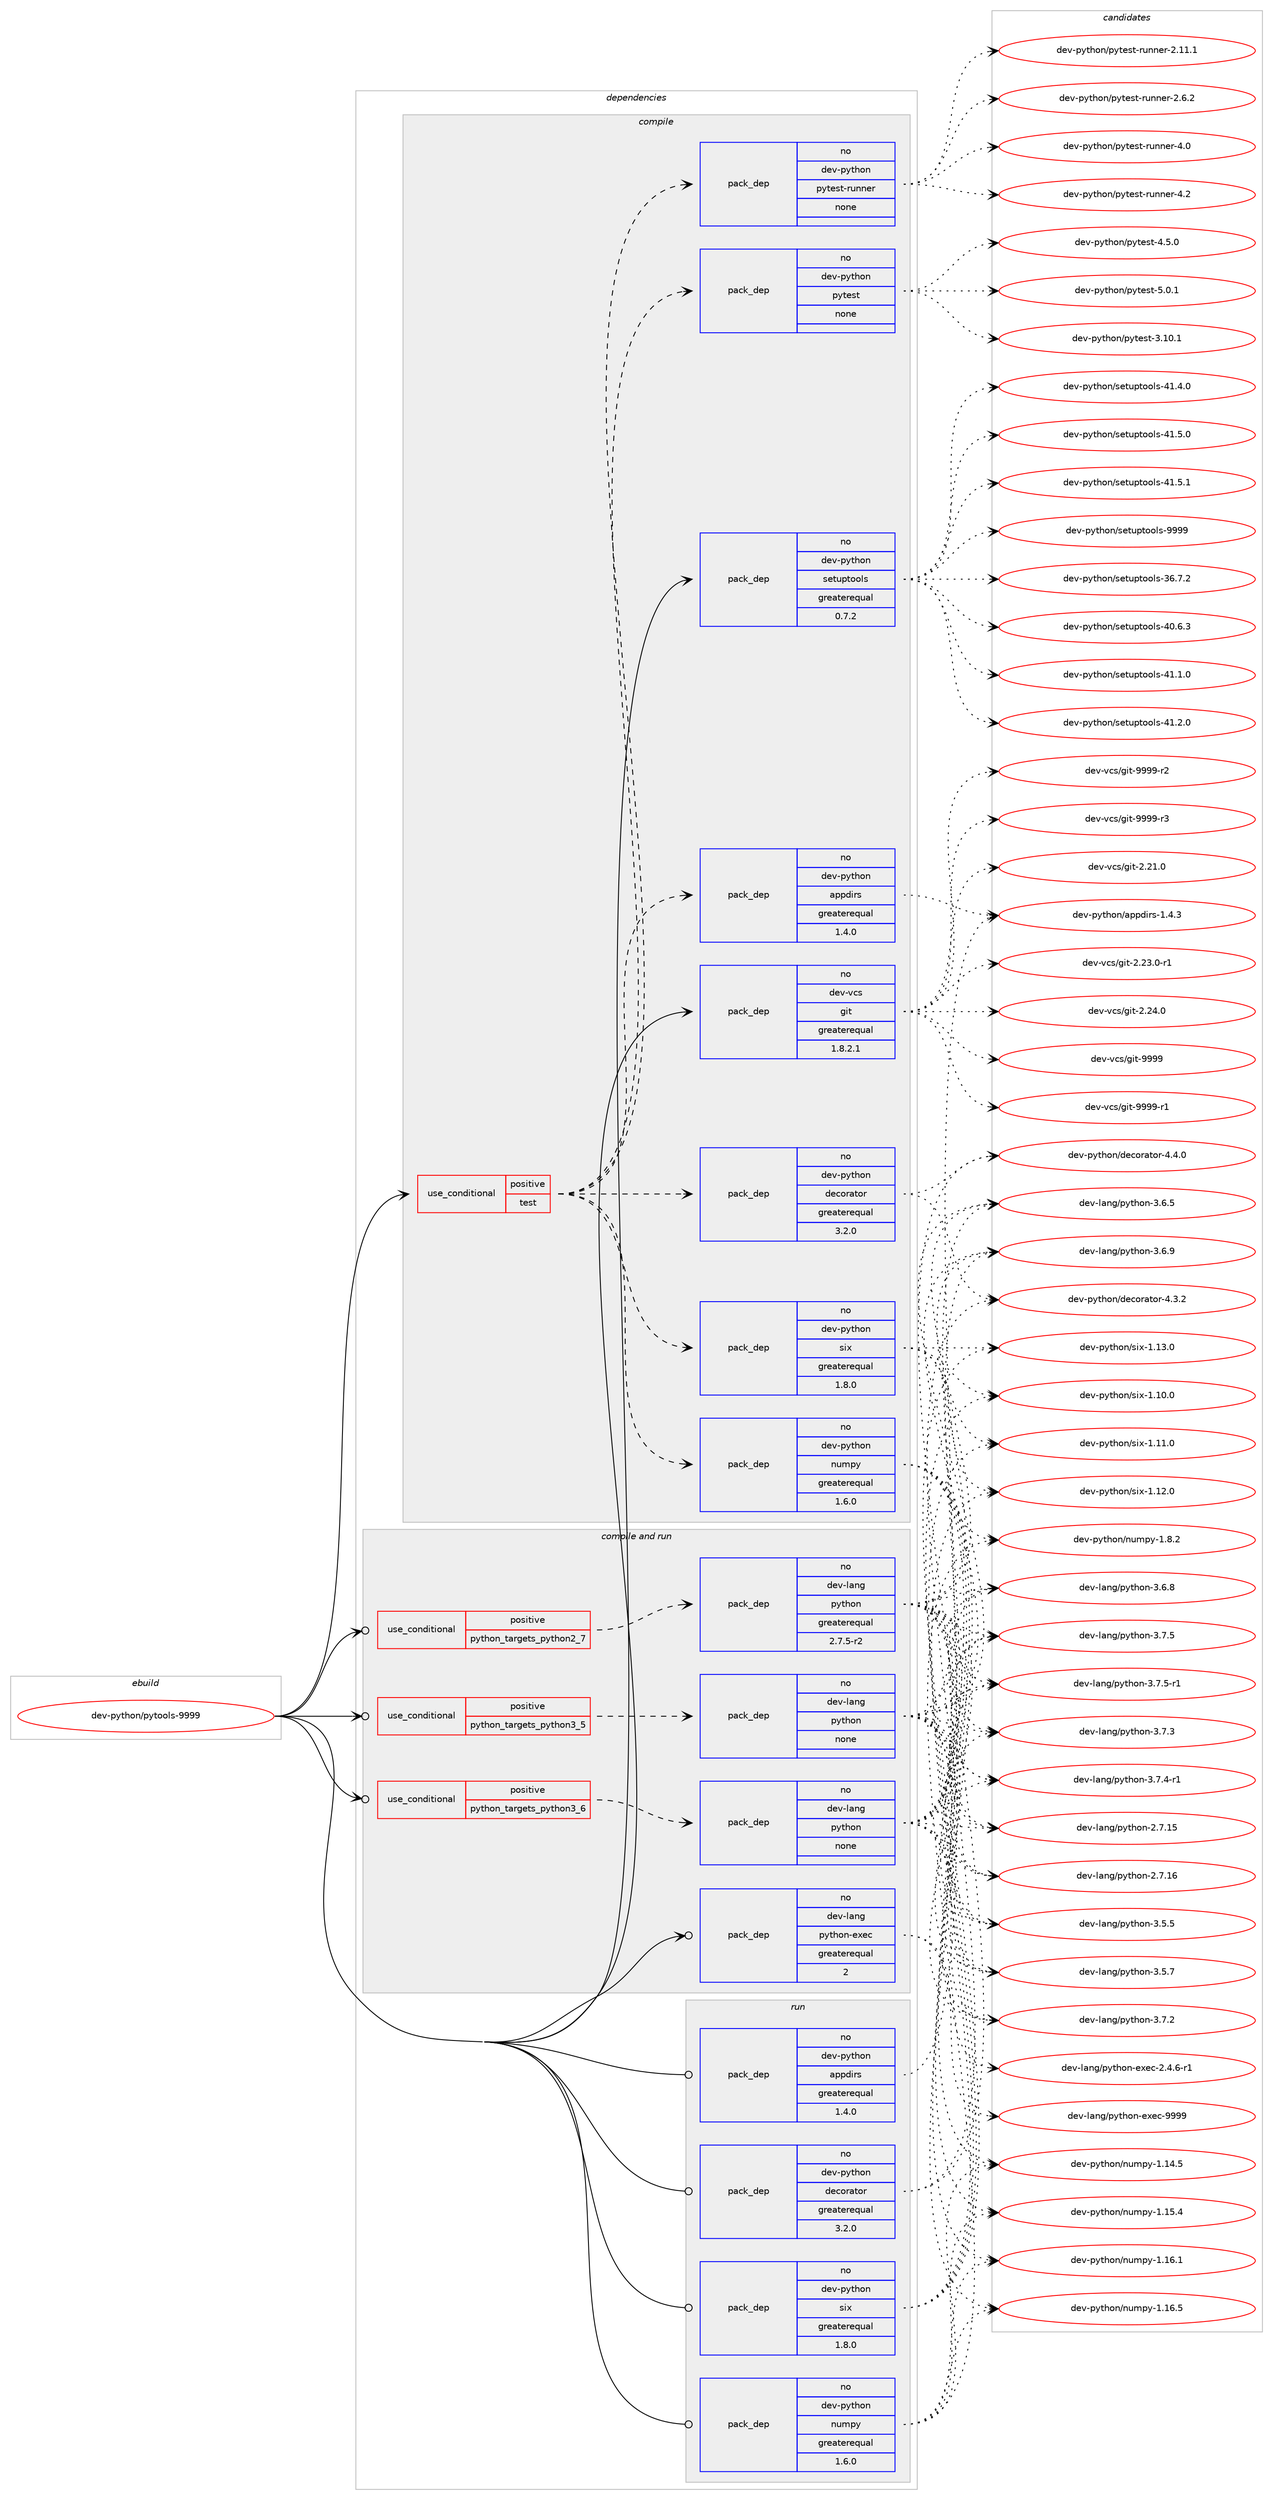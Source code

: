 digraph prolog {

# *************
# Graph options
# *************

newrank=true;
concentrate=true;
compound=true;
graph [rankdir=LR,fontname=Helvetica,fontsize=10,ranksep=1.5];#, ranksep=2.5, nodesep=0.2];
edge  [arrowhead=vee];
node  [fontname=Helvetica,fontsize=10];

# **********
# The ebuild
# **********

subgraph cluster_leftcol {
color=gray;
rank=same;
label=<<i>ebuild</i>>;
id [label="dev-python/pytools-9999", color=red, width=4, href="../dev-python/pytools-9999.svg"];
}

# ****************
# The dependencies
# ****************

subgraph cluster_midcol {
color=gray;
label=<<i>dependencies</i>>;
subgraph cluster_compile {
fillcolor="#eeeeee";
style=filled;
label=<<i>compile</i>>;
subgraph cond148091 {
dependency633567 [label=<<TABLE BORDER="0" CELLBORDER="1" CELLSPACING="0" CELLPADDING="4"><TR><TD ROWSPAN="3" CELLPADDING="10">use_conditional</TD></TR><TR><TD>positive</TD></TR><TR><TD>test</TD></TR></TABLE>>, shape=none, color=red];
subgraph pack473603 {
dependency633568 [label=<<TABLE BORDER="0" CELLBORDER="1" CELLSPACING="0" CELLPADDING="4" WIDTH="220"><TR><TD ROWSPAN="6" CELLPADDING="30">pack_dep</TD></TR><TR><TD WIDTH="110">no</TD></TR><TR><TD>dev-python</TD></TR><TR><TD>appdirs</TD></TR><TR><TD>greaterequal</TD></TR><TR><TD>1.4.0</TD></TR></TABLE>>, shape=none, color=blue];
}
dependency633567:e -> dependency633568:w [weight=20,style="dashed",arrowhead="vee"];
subgraph pack473604 {
dependency633569 [label=<<TABLE BORDER="0" CELLBORDER="1" CELLSPACING="0" CELLPADDING="4" WIDTH="220"><TR><TD ROWSPAN="6" CELLPADDING="30">pack_dep</TD></TR><TR><TD WIDTH="110">no</TD></TR><TR><TD>dev-python</TD></TR><TR><TD>decorator</TD></TR><TR><TD>greaterequal</TD></TR><TR><TD>3.2.0</TD></TR></TABLE>>, shape=none, color=blue];
}
dependency633567:e -> dependency633569:w [weight=20,style="dashed",arrowhead="vee"];
subgraph pack473605 {
dependency633570 [label=<<TABLE BORDER="0" CELLBORDER="1" CELLSPACING="0" CELLPADDING="4" WIDTH="220"><TR><TD ROWSPAN="6" CELLPADDING="30">pack_dep</TD></TR><TR><TD WIDTH="110">no</TD></TR><TR><TD>dev-python</TD></TR><TR><TD>numpy</TD></TR><TR><TD>greaterequal</TD></TR><TR><TD>1.6.0</TD></TR></TABLE>>, shape=none, color=blue];
}
dependency633567:e -> dependency633570:w [weight=20,style="dashed",arrowhead="vee"];
subgraph pack473606 {
dependency633571 [label=<<TABLE BORDER="0" CELLBORDER="1" CELLSPACING="0" CELLPADDING="4" WIDTH="220"><TR><TD ROWSPAN="6" CELLPADDING="30">pack_dep</TD></TR><TR><TD WIDTH="110">no</TD></TR><TR><TD>dev-python</TD></TR><TR><TD>six</TD></TR><TR><TD>greaterequal</TD></TR><TR><TD>1.8.0</TD></TR></TABLE>>, shape=none, color=blue];
}
dependency633567:e -> dependency633571:w [weight=20,style="dashed",arrowhead="vee"];
subgraph pack473607 {
dependency633572 [label=<<TABLE BORDER="0" CELLBORDER="1" CELLSPACING="0" CELLPADDING="4" WIDTH="220"><TR><TD ROWSPAN="6" CELLPADDING="30">pack_dep</TD></TR><TR><TD WIDTH="110">no</TD></TR><TR><TD>dev-python</TD></TR><TR><TD>pytest</TD></TR><TR><TD>none</TD></TR><TR><TD></TD></TR></TABLE>>, shape=none, color=blue];
}
dependency633567:e -> dependency633572:w [weight=20,style="dashed",arrowhead="vee"];
subgraph pack473608 {
dependency633573 [label=<<TABLE BORDER="0" CELLBORDER="1" CELLSPACING="0" CELLPADDING="4" WIDTH="220"><TR><TD ROWSPAN="6" CELLPADDING="30">pack_dep</TD></TR><TR><TD WIDTH="110">no</TD></TR><TR><TD>dev-python</TD></TR><TR><TD>pytest-runner</TD></TR><TR><TD>none</TD></TR><TR><TD></TD></TR></TABLE>>, shape=none, color=blue];
}
dependency633567:e -> dependency633573:w [weight=20,style="dashed",arrowhead="vee"];
}
id:e -> dependency633567:w [weight=20,style="solid",arrowhead="vee"];
subgraph pack473609 {
dependency633574 [label=<<TABLE BORDER="0" CELLBORDER="1" CELLSPACING="0" CELLPADDING="4" WIDTH="220"><TR><TD ROWSPAN="6" CELLPADDING="30">pack_dep</TD></TR><TR><TD WIDTH="110">no</TD></TR><TR><TD>dev-python</TD></TR><TR><TD>setuptools</TD></TR><TR><TD>greaterequal</TD></TR><TR><TD>0.7.2</TD></TR></TABLE>>, shape=none, color=blue];
}
id:e -> dependency633574:w [weight=20,style="solid",arrowhead="vee"];
subgraph pack473610 {
dependency633575 [label=<<TABLE BORDER="0" CELLBORDER="1" CELLSPACING="0" CELLPADDING="4" WIDTH="220"><TR><TD ROWSPAN="6" CELLPADDING="30">pack_dep</TD></TR><TR><TD WIDTH="110">no</TD></TR><TR><TD>dev-vcs</TD></TR><TR><TD>git</TD></TR><TR><TD>greaterequal</TD></TR><TR><TD>1.8.2.1</TD></TR></TABLE>>, shape=none, color=blue];
}
id:e -> dependency633575:w [weight=20,style="solid",arrowhead="vee"];
}
subgraph cluster_compileandrun {
fillcolor="#eeeeee";
style=filled;
label=<<i>compile and run</i>>;
subgraph cond148092 {
dependency633576 [label=<<TABLE BORDER="0" CELLBORDER="1" CELLSPACING="0" CELLPADDING="4"><TR><TD ROWSPAN="3" CELLPADDING="10">use_conditional</TD></TR><TR><TD>positive</TD></TR><TR><TD>python_targets_python2_7</TD></TR></TABLE>>, shape=none, color=red];
subgraph pack473611 {
dependency633577 [label=<<TABLE BORDER="0" CELLBORDER="1" CELLSPACING="0" CELLPADDING="4" WIDTH="220"><TR><TD ROWSPAN="6" CELLPADDING="30">pack_dep</TD></TR><TR><TD WIDTH="110">no</TD></TR><TR><TD>dev-lang</TD></TR><TR><TD>python</TD></TR><TR><TD>greaterequal</TD></TR><TR><TD>2.7.5-r2</TD></TR></TABLE>>, shape=none, color=blue];
}
dependency633576:e -> dependency633577:w [weight=20,style="dashed",arrowhead="vee"];
}
id:e -> dependency633576:w [weight=20,style="solid",arrowhead="odotvee"];
subgraph cond148093 {
dependency633578 [label=<<TABLE BORDER="0" CELLBORDER="1" CELLSPACING="0" CELLPADDING="4"><TR><TD ROWSPAN="3" CELLPADDING="10">use_conditional</TD></TR><TR><TD>positive</TD></TR><TR><TD>python_targets_python3_5</TD></TR></TABLE>>, shape=none, color=red];
subgraph pack473612 {
dependency633579 [label=<<TABLE BORDER="0" CELLBORDER="1" CELLSPACING="0" CELLPADDING="4" WIDTH="220"><TR><TD ROWSPAN="6" CELLPADDING="30">pack_dep</TD></TR><TR><TD WIDTH="110">no</TD></TR><TR><TD>dev-lang</TD></TR><TR><TD>python</TD></TR><TR><TD>none</TD></TR><TR><TD></TD></TR></TABLE>>, shape=none, color=blue];
}
dependency633578:e -> dependency633579:w [weight=20,style="dashed",arrowhead="vee"];
}
id:e -> dependency633578:w [weight=20,style="solid",arrowhead="odotvee"];
subgraph cond148094 {
dependency633580 [label=<<TABLE BORDER="0" CELLBORDER="1" CELLSPACING="0" CELLPADDING="4"><TR><TD ROWSPAN="3" CELLPADDING="10">use_conditional</TD></TR><TR><TD>positive</TD></TR><TR><TD>python_targets_python3_6</TD></TR></TABLE>>, shape=none, color=red];
subgraph pack473613 {
dependency633581 [label=<<TABLE BORDER="0" CELLBORDER="1" CELLSPACING="0" CELLPADDING="4" WIDTH="220"><TR><TD ROWSPAN="6" CELLPADDING="30">pack_dep</TD></TR><TR><TD WIDTH="110">no</TD></TR><TR><TD>dev-lang</TD></TR><TR><TD>python</TD></TR><TR><TD>none</TD></TR><TR><TD></TD></TR></TABLE>>, shape=none, color=blue];
}
dependency633580:e -> dependency633581:w [weight=20,style="dashed",arrowhead="vee"];
}
id:e -> dependency633580:w [weight=20,style="solid",arrowhead="odotvee"];
subgraph pack473614 {
dependency633582 [label=<<TABLE BORDER="0" CELLBORDER="1" CELLSPACING="0" CELLPADDING="4" WIDTH="220"><TR><TD ROWSPAN="6" CELLPADDING="30">pack_dep</TD></TR><TR><TD WIDTH="110">no</TD></TR><TR><TD>dev-lang</TD></TR><TR><TD>python-exec</TD></TR><TR><TD>greaterequal</TD></TR><TR><TD>2</TD></TR></TABLE>>, shape=none, color=blue];
}
id:e -> dependency633582:w [weight=20,style="solid",arrowhead="odotvee"];
}
subgraph cluster_run {
fillcolor="#eeeeee";
style=filled;
label=<<i>run</i>>;
subgraph pack473615 {
dependency633583 [label=<<TABLE BORDER="0" CELLBORDER="1" CELLSPACING="0" CELLPADDING="4" WIDTH="220"><TR><TD ROWSPAN="6" CELLPADDING="30">pack_dep</TD></TR><TR><TD WIDTH="110">no</TD></TR><TR><TD>dev-python</TD></TR><TR><TD>appdirs</TD></TR><TR><TD>greaterequal</TD></TR><TR><TD>1.4.0</TD></TR></TABLE>>, shape=none, color=blue];
}
id:e -> dependency633583:w [weight=20,style="solid",arrowhead="odot"];
subgraph pack473616 {
dependency633584 [label=<<TABLE BORDER="0" CELLBORDER="1" CELLSPACING="0" CELLPADDING="4" WIDTH="220"><TR><TD ROWSPAN="6" CELLPADDING="30">pack_dep</TD></TR><TR><TD WIDTH="110">no</TD></TR><TR><TD>dev-python</TD></TR><TR><TD>decorator</TD></TR><TR><TD>greaterequal</TD></TR><TR><TD>3.2.0</TD></TR></TABLE>>, shape=none, color=blue];
}
id:e -> dependency633584:w [weight=20,style="solid",arrowhead="odot"];
subgraph pack473617 {
dependency633585 [label=<<TABLE BORDER="0" CELLBORDER="1" CELLSPACING="0" CELLPADDING="4" WIDTH="220"><TR><TD ROWSPAN="6" CELLPADDING="30">pack_dep</TD></TR><TR><TD WIDTH="110">no</TD></TR><TR><TD>dev-python</TD></TR><TR><TD>numpy</TD></TR><TR><TD>greaterequal</TD></TR><TR><TD>1.6.0</TD></TR></TABLE>>, shape=none, color=blue];
}
id:e -> dependency633585:w [weight=20,style="solid",arrowhead="odot"];
subgraph pack473618 {
dependency633586 [label=<<TABLE BORDER="0" CELLBORDER="1" CELLSPACING="0" CELLPADDING="4" WIDTH="220"><TR><TD ROWSPAN="6" CELLPADDING="30">pack_dep</TD></TR><TR><TD WIDTH="110">no</TD></TR><TR><TD>dev-python</TD></TR><TR><TD>six</TD></TR><TR><TD>greaterequal</TD></TR><TR><TD>1.8.0</TD></TR></TABLE>>, shape=none, color=blue];
}
id:e -> dependency633586:w [weight=20,style="solid",arrowhead="odot"];
}
}

# **************
# The candidates
# **************

subgraph cluster_choices {
rank=same;
color=gray;
label=<<i>candidates</i>>;

subgraph choice473603 {
color=black;
nodesep=1;
choice100101118451121211161041111104797112112100105114115454946524651 [label="dev-python/appdirs-1.4.3", color=red, width=4,href="../dev-python/appdirs-1.4.3.svg"];
dependency633568:e -> choice100101118451121211161041111104797112112100105114115454946524651:w [style=dotted,weight="100"];
}
subgraph choice473604 {
color=black;
nodesep=1;
choice10010111845112121116104111110471001019911111497116111114455246514650 [label="dev-python/decorator-4.3.2", color=red, width=4,href="../dev-python/decorator-4.3.2.svg"];
choice10010111845112121116104111110471001019911111497116111114455246524648 [label="dev-python/decorator-4.4.0", color=red, width=4,href="../dev-python/decorator-4.4.0.svg"];
dependency633569:e -> choice10010111845112121116104111110471001019911111497116111114455246514650:w [style=dotted,weight="100"];
dependency633569:e -> choice10010111845112121116104111110471001019911111497116111114455246524648:w [style=dotted,weight="100"];
}
subgraph choice473605 {
color=black;
nodesep=1;
choice100101118451121211161041111104711011710911212145494649524653 [label="dev-python/numpy-1.14.5", color=red, width=4,href="../dev-python/numpy-1.14.5.svg"];
choice100101118451121211161041111104711011710911212145494649534652 [label="dev-python/numpy-1.15.4", color=red, width=4,href="../dev-python/numpy-1.15.4.svg"];
choice100101118451121211161041111104711011710911212145494649544649 [label="dev-python/numpy-1.16.1", color=red, width=4,href="../dev-python/numpy-1.16.1.svg"];
choice100101118451121211161041111104711011710911212145494649544653 [label="dev-python/numpy-1.16.5", color=red, width=4,href="../dev-python/numpy-1.16.5.svg"];
choice1001011184511212111610411111047110117109112121454946564650 [label="dev-python/numpy-1.8.2", color=red, width=4,href="../dev-python/numpy-1.8.2.svg"];
dependency633570:e -> choice100101118451121211161041111104711011710911212145494649524653:w [style=dotted,weight="100"];
dependency633570:e -> choice100101118451121211161041111104711011710911212145494649534652:w [style=dotted,weight="100"];
dependency633570:e -> choice100101118451121211161041111104711011710911212145494649544649:w [style=dotted,weight="100"];
dependency633570:e -> choice100101118451121211161041111104711011710911212145494649544653:w [style=dotted,weight="100"];
dependency633570:e -> choice1001011184511212111610411111047110117109112121454946564650:w [style=dotted,weight="100"];
}
subgraph choice473606 {
color=black;
nodesep=1;
choice100101118451121211161041111104711510512045494649484648 [label="dev-python/six-1.10.0", color=red, width=4,href="../dev-python/six-1.10.0.svg"];
choice100101118451121211161041111104711510512045494649494648 [label="dev-python/six-1.11.0", color=red, width=4,href="../dev-python/six-1.11.0.svg"];
choice100101118451121211161041111104711510512045494649504648 [label="dev-python/six-1.12.0", color=red, width=4,href="../dev-python/six-1.12.0.svg"];
choice100101118451121211161041111104711510512045494649514648 [label="dev-python/six-1.13.0", color=red, width=4,href="../dev-python/six-1.13.0.svg"];
dependency633571:e -> choice100101118451121211161041111104711510512045494649484648:w [style=dotted,weight="100"];
dependency633571:e -> choice100101118451121211161041111104711510512045494649494648:w [style=dotted,weight="100"];
dependency633571:e -> choice100101118451121211161041111104711510512045494649504648:w [style=dotted,weight="100"];
dependency633571:e -> choice100101118451121211161041111104711510512045494649514648:w [style=dotted,weight="100"];
}
subgraph choice473607 {
color=black;
nodesep=1;
choice100101118451121211161041111104711212111610111511645514649484649 [label="dev-python/pytest-3.10.1", color=red, width=4,href="../dev-python/pytest-3.10.1.svg"];
choice1001011184511212111610411111047112121116101115116455246534648 [label="dev-python/pytest-4.5.0", color=red, width=4,href="../dev-python/pytest-4.5.0.svg"];
choice1001011184511212111610411111047112121116101115116455346484649 [label="dev-python/pytest-5.0.1", color=red, width=4,href="../dev-python/pytest-5.0.1.svg"];
dependency633572:e -> choice100101118451121211161041111104711212111610111511645514649484649:w [style=dotted,weight="100"];
dependency633572:e -> choice1001011184511212111610411111047112121116101115116455246534648:w [style=dotted,weight="100"];
dependency633572:e -> choice1001011184511212111610411111047112121116101115116455346484649:w [style=dotted,weight="100"];
}
subgraph choice473608 {
color=black;
nodesep=1;
choice10010111845112121116104111110471121211161011151164511411711011010111445504649494649 [label="dev-python/pytest-runner-2.11.1", color=red, width=4,href="../dev-python/pytest-runner-2.11.1.svg"];
choice100101118451121211161041111104711212111610111511645114117110110101114455046544650 [label="dev-python/pytest-runner-2.6.2", color=red, width=4,href="../dev-python/pytest-runner-2.6.2.svg"];
choice10010111845112121116104111110471121211161011151164511411711011010111445524648 [label="dev-python/pytest-runner-4.0", color=red, width=4,href="../dev-python/pytest-runner-4.0.svg"];
choice10010111845112121116104111110471121211161011151164511411711011010111445524650 [label="dev-python/pytest-runner-4.2", color=red, width=4,href="../dev-python/pytest-runner-4.2.svg"];
dependency633573:e -> choice10010111845112121116104111110471121211161011151164511411711011010111445504649494649:w [style=dotted,weight="100"];
dependency633573:e -> choice100101118451121211161041111104711212111610111511645114117110110101114455046544650:w [style=dotted,weight="100"];
dependency633573:e -> choice10010111845112121116104111110471121211161011151164511411711011010111445524648:w [style=dotted,weight="100"];
dependency633573:e -> choice10010111845112121116104111110471121211161011151164511411711011010111445524650:w [style=dotted,weight="100"];
}
subgraph choice473609 {
color=black;
nodesep=1;
choice100101118451121211161041111104711510111611711211611111110811545515446554650 [label="dev-python/setuptools-36.7.2", color=red, width=4,href="../dev-python/setuptools-36.7.2.svg"];
choice100101118451121211161041111104711510111611711211611111110811545524846544651 [label="dev-python/setuptools-40.6.3", color=red, width=4,href="../dev-python/setuptools-40.6.3.svg"];
choice100101118451121211161041111104711510111611711211611111110811545524946494648 [label="dev-python/setuptools-41.1.0", color=red, width=4,href="../dev-python/setuptools-41.1.0.svg"];
choice100101118451121211161041111104711510111611711211611111110811545524946504648 [label="dev-python/setuptools-41.2.0", color=red, width=4,href="../dev-python/setuptools-41.2.0.svg"];
choice100101118451121211161041111104711510111611711211611111110811545524946524648 [label="dev-python/setuptools-41.4.0", color=red, width=4,href="../dev-python/setuptools-41.4.0.svg"];
choice100101118451121211161041111104711510111611711211611111110811545524946534648 [label="dev-python/setuptools-41.5.0", color=red, width=4,href="../dev-python/setuptools-41.5.0.svg"];
choice100101118451121211161041111104711510111611711211611111110811545524946534649 [label="dev-python/setuptools-41.5.1", color=red, width=4,href="../dev-python/setuptools-41.5.1.svg"];
choice10010111845112121116104111110471151011161171121161111111081154557575757 [label="dev-python/setuptools-9999", color=red, width=4,href="../dev-python/setuptools-9999.svg"];
dependency633574:e -> choice100101118451121211161041111104711510111611711211611111110811545515446554650:w [style=dotted,weight="100"];
dependency633574:e -> choice100101118451121211161041111104711510111611711211611111110811545524846544651:w [style=dotted,weight="100"];
dependency633574:e -> choice100101118451121211161041111104711510111611711211611111110811545524946494648:w [style=dotted,weight="100"];
dependency633574:e -> choice100101118451121211161041111104711510111611711211611111110811545524946504648:w [style=dotted,weight="100"];
dependency633574:e -> choice100101118451121211161041111104711510111611711211611111110811545524946524648:w [style=dotted,weight="100"];
dependency633574:e -> choice100101118451121211161041111104711510111611711211611111110811545524946534648:w [style=dotted,weight="100"];
dependency633574:e -> choice100101118451121211161041111104711510111611711211611111110811545524946534649:w [style=dotted,weight="100"];
dependency633574:e -> choice10010111845112121116104111110471151011161171121161111111081154557575757:w [style=dotted,weight="100"];
}
subgraph choice473610 {
color=black;
nodesep=1;
choice10010111845118991154710310511645504650494648 [label="dev-vcs/git-2.21.0", color=red, width=4,href="../dev-vcs/git-2.21.0.svg"];
choice100101118451189911547103105116455046505146484511449 [label="dev-vcs/git-2.23.0-r1", color=red, width=4,href="../dev-vcs/git-2.23.0-r1.svg"];
choice10010111845118991154710310511645504650524648 [label="dev-vcs/git-2.24.0", color=red, width=4,href="../dev-vcs/git-2.24.0.svg"];
choice1001011184511899115471031051164557575757 [label="dev-vcs/git-9999", color=red, width=4,href="../dev-vcs/git-9999.svg"];
choice10010111845118991154710310511645575757574511449 [label="dev-vcs/git-9999-r1", color=red, width=4,href="../dev-vcs/git-9999-r1.svg"];
choice10010111845118991154710310511645575757574511450 [label="dev-vcs/git-9999-r2", color=red, width=4,href="../dev-vcs/git-9999-r2.svg"];
choice10010111845118991154710310511645575757574511451 [label="dev-vcs/git-9999-r3", color=red, width=4,href="../dev-vcs/git-9999-r3.svg"];
dependency633575:e -> choice10010111845118991154710310511645504650494648:w [style=dotted,weight="100"];
dependency633575:e -> choice100101118451189911547103105116455046505146484511449:w [style=dotted,weight="100"];
dependency633575:e -> choice10010111845118991154710310511645504650524648:w [style=dotted,weight="100"];
dependency633575:e -> choice1001011184511899115471031051164557575757:w [style=dotted,weight="100"];
dependency633575:e -> choice10010111845118991154710310511645575757574511449:w [style=dotted,weight="100"];
dependency633575:e -> choice10010111845118991154710310511645575757574511450:w [style=dotted,weight="100"];
dependency633575:e -> choice10010111845118991154710310511645575757574511451:w [style=dotted,weight="100"];
}
subgraph choice473611 {
color=black;
nodesep=1;
choice10010111845108971101034711212111610411111045504655464953 [label="dev-lang/python-2.7.15", color=red, width=4,href="../dev-lang/python-2.7.15.svg"];
choice10010111845108971101034711212111610411111045504655464954 [label="dev-lang/python-2.7.16", color=red, width=4,href="../dev-lang/python-2.7.16.svg"];
choice100101118451089711010347112121116104111110455146534653 [label="dev-lang/python-3.5.5", color=red, width=4,href="../dev-lang/python-3.5.5.svg"];
choice100101118451089711010347112121116104111110455146534655 [label="dev-lang/python-3.5.7", color=red, width=4,href="../dev-lang/python-3.5.7.svg"];
choice100101118451089711010347112121116104111110455146544653 [label="dev-lang/python-3.6.5", color=red, width=4,href="../dev-lang/python-3.6.5.svg"];
choice100101118451089711010347112121116104111110455146544656 [label="dev-lang/python-3.6.8", color=red, width=4,href="../dev-lang/python-3.6.8.svg"];
choice100101118451089711010347112121116104111110455146544657 [label="dev-lang/python-3.6.9", color=red, width=4,href="../dev-lang/python-3.6.9.svg"];
choice100101118451089711010347112121116104111110455146554650 [label="dev-lang/python-3.7.2", color=red, width=4,href="../dev-lang/python-3.7.2.svg"];
choice100101118451089711010347112121116104111110455146554651 [label="dev-lang/python-3.7.3", color=red, width=4,href="../dev-lang/python-3.7.3.svg"];
choice1001011184510897110103471121211161041111104551465546524511449 [label="dev-lang/python-3.7.4-r1", color=red, width=4,href="../dev-lang/python-3.7.4-r1.svg"];
choice100101118451089711010347112121116104111110455146554653 [label="dev-lang/python-3.7.5", color=red, width=4,href="../dev-lang/python-3.7.5.svg"];
choice1001011184510897110103471121211161041111104551465546534511449 [label="dev-lang/python-3.7.5-r1", color=red, width=4,href="../dev-lang/python-3.7.5-r1.svg"];
dependency633577:e -> choice10010111845108971101034711212111610411111045504655464953:w [style=dotted,weight="100"];
dependency633577:e -> choice10010111845108971101034711212111610411111045504655464954:w [style=dotted,weight="100"];
dependency633577:e -> choice100101118451089711010347112121116104111110455146534653:w [style=dotted,weight="100"];
dependency633577:e -> choice100101118451089711010347112121116104111110455146534655:w [style=dotted,weight="100"];
dependency633577:e -> choice100101118451089711010347112121116104111110455146544653:w [style=dotted,weight="100"];
dependency633577:e -> choice100101118451089711010347112121116104111110455146544656:w [style=dotted,weight="100"];
dependency633577:e -> choice100101118451089711010347112121116104111110455146544657:w [style=dotted,weight="100"];
dependency633577:e -> choice100101118451089711010347112121116104111110455146554650:w [style=dotted,weight="100"];
dependency633577:e -> choice100101118451089711010347112121116104111110455146554651:w [style=dotted,weight="100"];
dependency633577:e -> choice1001011184510897110103471121211161041111104551465546524511449:w [style=dotted,weight="100"];
dependency633577:e -> choice100101118451089711010347112121116104111110455146554653:w [style=dotted,weight="100"];
dependency633577:e -> choice1001011184510897110103471121211161041111104551465546534511449:w [style=dotted,weight="100"];
}
subgraph choice473612 {
color=black;
nodesep=1;
choice10010111845108971101034711212111610411111045504655464953 [label="dev-lang/python-2.7.15", color=red, width=4,href="../dev-lang/python-2.7.15.svg"];
choice10010111845108971101034711212111610411111045504655464954 [label="dev-lang/python-2.7.16", color=red, width=4,href="../dev-lang/python-2.7.16.svg"];
choice100101118451089711010347112121116104111110455146534653 [label="dev-lang/python-3.5.5", color=red, width=4,href="../dev-lang/python-3.5.5.svg"];
choice100101118451089711010347112121116104111110455146534655 [label="dev-lang/python-3.5.7", color=red, width=4,href="../dev-lang/python-3.5.7.svg"];
choice100101118451089711010347112121116104111110455146544653 [label="dev-lang/python-3.6.5", color=red, width=4,href="../dev-lang/python-3.6.5.svg"];
choice100101118451089711010347112121116104111110455146544656 [label="dev-lang/python-3.6.8", color=red, width=4,href="../dev-lang/python-3.6.8.svg"];
choice100101118451089711010347112121116104111110455146544657 [label="dev-lang/python-3.6.9", color=red, width=4,href="../dev-lang/python-3.6.9.svg"];
choice100101118451089711010347112121116104111110455146554650 [label="dev-lang/python-3.7.2", color=red, width=4,href="../dev-lang/python-3.7.2.svg"];
choice100101118451089711010347112121116104111110455146554651 [label="dev-lang/python-3.7.3", color=red, width=4,href="../dev-lang/python-3.7.3.svg"];
choice1001011184510897110103471121211161041111104551465546524511449 [label="dev-lang/python-3.7.4-r1", color=red, width=4,href="../dev-lang/python-3.7.4-r1.svg"];
choice100101118451089711010347112121116104111110455146554653 [label="dev-lang/python-3.7.5", color=red, width=4,href="../dev-lang/python-3.7.5.svg"];
choice1001011184510897110103471121211161041111104551465546534511449 [label="dev-lang/python-3.7.5-r1", color=red, width=4,href="../dev-lang/python-3.7.5-r1.svg"];
dependency633579:e -> choice10010111845108971101034711212111610411111045504655464953:w [style=dotted,weight="100"];
dependency633579:e -> choice10010111845108971101034711212111610411111045504655464954:w [style=dotted,weight="100"];
dependency633579:e -> choice100101118451089711010347112121116104111110455146534653:w [style=dotted,weight="100"];
dependency633579:e -> choice100101118451089711010347112121116104111110455146534655:w [style=dotted,weight="100"];
dependency633579:e -> choice100101118451089711010347112121116104111110455146544653:w [style=dotted,weight="100"];
dependency633579:e -> choice100101118451089711010347112121116104111110455146544656:w [style=dotted,weight="100"];
dependency633579:e -> choice100101118451089711010347112121116104111110455146544657:w [style=dotted,weight="100"];
dependency633579:e -> choice100101118451089711010347112121116104111110455146554650:w [style=dotted,weight="100"];
dependency633579:e -> choice100101118451089711010347112121116104111110455146554651:w [style=dotted,weight="100"];
dependency633579:e -> choice1001011184510897110103471121211161041111104551465546524511449:w [style=dotted,weight="100"];
dependency633579:e -> choice100101118451089711010347112121116104111110455146554653:w [style=dotted,weight="100"];
dependency633579:e -> choice1001011184510897110103471121211161041111104551465546534511449:w [style=dotted,weight="100"];
}
subgraph choice473613 {
color=black;
nodesep=1;
choice10010111845108971101034711212111610411111045504655464953 [label="dev-lang/python-2.7.15", color=red, width=4,href="../dev-lang/python-2.7.15.svg"];
choice10010111845108971101034711212111610411111045504655464954 [label="dev-lang/python-2.7.16", color=red, width=4,href="../dev-lang/python-2.7.16.svg"];
choice100101118451089711010347112121116104111110455146534653 [label="dev-lang/python-3.5.5", color=red, width=4,href="../dev-lang/python-3.5.5.svg"];
choice100101118451089711010347112121116104111110455146534655 [label="dev-lang/python-3.5.7", color=red, width=4,href="../dev-lang/python-3.5.7.svg"];
choice100101118451089711010347112121116104111110455146544653 [label="dev-lang/python-3.6.5", color=red, width=4,href="../dev-lang/python-3.6.5.svg"];
choice100101118451089711010347112121116104111110455146544656 [label="dev-lang/python-3.6.8", color=red, width=4,href="../dev-lang/python-3.6.8.svg"];
choice100101118451089711010347112121116104111110455146544657 [label="dev-lang/python-3.6.9", color=red, width=4,href="../dev-lang/python-3.6.9.svg"];
choice100101118451089711010347112121116104111110455146554650 [label="dev-lang/python-3.7.2", color=red, width=4,href="../dev-lang/python-3.7.2.svg"];
choice100101118451089711010347112121116104111110455146554651 [label="dev-lang/python-3.7.3", color=red, width=4,href="../dev-lang/python-3.7.3.svg"];
choice1001011184510897110103471121211161041111104551465546524511449 [label="dev-lang/python-3.7.4-r1", color=red, width=4,href="../dev-lang/python-3.7.4-r1.svg"];
choice100101118451089711010347112121116104111110455146554653 [label="dev-lang/python-3.7.5", color=red, width=4,href="../dev-lang/python-3.7.5.svg"];
choice1001011184510897110103471121211161041111104551465546534511449 [label="dev-lang/python-3.7.5-r1", color=red, width=4,href="../dev-lang/python-3.7.5-r1.svg"];
dependency633581:e -> choice10010111845108971101034711212111610411111045504655464953:w [style=dotted,weight="100"];
dependency633581:e -> choice10010111845108971101034711212111610411111045504655464954:w [style=dotted,weight="100"];
dependency633581:e -> choice100101118451089711010347112121116104111110455146534653:w [style=dotted,weight="100"];
dependency633581:e -> choice100101118451089711010347112121116104111110455146534655:w [style=dotted,weight="100"];
dependency633581:e -> choice100101118451089711010347112121116104111110455146544653:w [style=dotted,weight="100"];
dependency633581:e -> choice100101118451089711010347112121116104111110455146544656:w [style=dotted,weight="100"];
dependency633581:e -> choice100101118451089711010347112121116104111110455146544657:w [style=dotted,weight="100"];
dependency633581:e -> choice100101118451089711010347112121116104111110455146554650:w [style=dotted,weight="100"];
dependency633581:e -> choice100101118451089711010347112121116104111110455146554651:w [style=dotted,weight="100"];
dependency633581:e -> choice1001011184510897110103471121211161041111104551465546524511449:w [style=dotted,weight="100"];
dependency633581:e -> choice100101118451089711010347112121116104111110455146554653:w [style=dotted,weight="100"];
dependency633581:e -> choice1001011184510897110103471121211161041111104551465546534511449:w [style=dotted,weight="100"];
}
subgraph choice473614 {
color=black;
nodesep=1;
choice10010111845108971101034711212111610411111045101120101994550465246544511449 [label="dev-lang/python-exec-2.4.6-r1", color=red, width=4,href="../dev-lang/python-exec-2.4.6-r1.svg"];
choice10010111845108971101034711212111610411111045101120101994557575757 [label="dev-lang/python-exec-9999", color=red, width=4,href="../dev-lang/python-exec-9999.svg"];
dependency633582:e -> choice10010111845108971101034711212111610411111045101120101994550465246544511449:w [style=dotted,weight="100"];
dependency633582:e -> choice10010111845108971101034711212111610411111045101120101994557575757:w [style=dotted,weight="100"];
}
subgraph choice473615 {
color=black;
nodesep=1;
choice100101118451121211161041111104797112112100105114115454946524651 [label="dev-python/appdirs-1.4.3", color=red, width=4,href="../dev-python/appdirs-1.4.3.svg"];
dependency633583:e -> choice100101118451121211161041111104797112112100105114115454946524651:w [style=dotted,weight="100"];
}
subgraph choice473616 {
color=black;
nodesep=1;
choice10010111845112121116104111110471001019911111497116111114455246514650 [label="dev-python/decorator-4.3.2", color=red, width=4,href="../dev-python/decorator-4.3.2.svg"];
choice10010111845112121116104111110471001019911111497116111114455246524648 [label="dev-python/decorator-4.4.0", color=red, width=4,href="../dev-python/decorator-4.4.0.svg"];
dependency633584:e -> choice10010111845112121116104111110471001019911111497116111114455246514650:w [style=dotted,weight="100"];
dependency633584:e -> choice10010111845112121116104111110471001019911111497116111114455246524648:w [style=dotted,weight="100"];
}
subgraph choice473617 {
color=black;
nodesep=1;
choice100101118451121211161041111104711011710911212145494649524653 [label="dev-python/numpy-1.14.5", color=red, width=4,href="../dev-python/numpy-1.14.5.svg"];
choice100101118451121211161041111104711011710911212145494649534652 [label="dev-python/numpy-1.15.4", color=red, width=4,href="../dev-python/numpy-1.15.4.svg"];
choice100101118451121211161041111104711011710911212145494649544649 [label="dev-python/numpy-1.16.1", color=red, width=4,href="../dev-python/numpy-1.16.1.svg"];
choice100101118451121211161041111104711011710911212145494649544653 [label="dev-python/numpy-1.16.5", color=red, width=4,href="../dev-python/numpy-1.16.5.svg"];
choice1001011184511212111610411111047110117109112121454946564650 [label="dev-python/numpy-1.8.2", color=red, width=4,href="../dev-python/numpy-1.8.2.svg"];
dependency633585:e -> choice100101118451121211161041111104711011710911212145494649524653:w [style=dotted,weight="100"];
dependency633585:e -> choice100101118451121211161041111104711011710911212145494649534652:w [style=dotted,weight="100"];
dependency633585:e -> choice100101118451121211161041111104711011710911212145494649544649:w [style=dotted,weight="100"];
dependency633585:e -> choice100101118451121211161041111104711011710911212145494649544653:w [style=dotted,weight="100"];
dependency633585:e -> choice1001011184511212111610411111047110117109112121454946564650:w [style=dotted,weight="100"];
}
subgraph choice473618 {
color=black;
nodesep=1;
choice100101118451121211161041111104711510512045494649484648 [label="dev-python/six-1.10.0", color=red, width=4,href="../dev-python/six-1.10.0.svg"];
choice100101118451121211161041111104711510512045494649494648 [label="dev-python/six-1.11.0", color=red, width=4,href="../dev-python/six-1.11.0.svg"];
choice100101118451121211161041111104711510512045494649504648 [label="dev-python/six-1.12.0", color=red, width=4,href="../dev-python/six-1.12.0.svg"];
choice100101118451121211161041111104711510512045494649514648 [label="dev-python/six-1.13.0", color=red, width=4,href="../dev-python/six-1.13.0.svg"];
dependency633586:e -> choice100101118451121211161041111104711510512045494649484648:w [style=dotted,weight="100"];
dependency633586:e -> choice100101118451121211161041111104711510512045494649494648:w [style=dotted,weight="100"];
dependency633586:e -> choice100101118451121211161041111104711510512045494649504648:w [style=dotted,weight="100"];
dependency633586:e -> choice100101118451121211161041111104711510512045494649514648:w [style=dotted,weight="100"];
}
}

}
